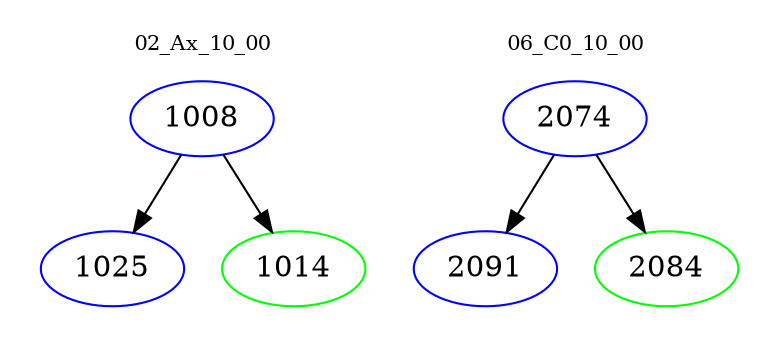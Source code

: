 digraph{
subgraph cluster_0 {
color = white
label = "02_Ax_10_00";
fontsize=10;
T0_1008 [label="1008", color="blue"]
T0_1008 -> T0_1025 [color="black"]
T0_1025 [label="1025", color="blue"]
T0_1008 -> T0_1014 [color="black"]
T0_1014 [label="1014", color="green"]
}
subgraph cluster_1 {
color = white
label = "06_C0_10_00";
fontsize=10;
T1_2074 [label="2074", color="blue"]
T1_2074 -> T1_2091 [color="black"]
T1_2091 [label="2091", color="blue"]
T1_2074 -> T1_2084 [color="black"]
T1_2084 [label="2084", color="green"]
}
}
